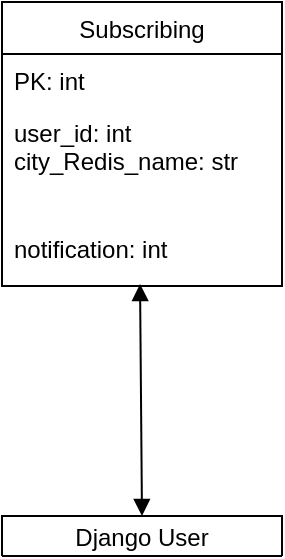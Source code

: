 <mxfile version="20.5.3" type="embed"><diagram id="L4Vim6vMtzfmHxvgQ2MA" name="Page-1"><mxGraphModel dx="1101" dy="563" grid="1" gridSize="10" guides="1" tooltips="1" connect="1" arrows="1" fold="1" page="1" pageScale="1" pageWidth="850" pageHeight="1100" math="0" shadow="0"><root><mxCell id="0"/><mxCell id="1" parent="0"/><mxCell id="2" value="Django User" style="swimlane;fontStyle=0;childLayout=stackLayout;horizontal=1;startSize=26;fillColor=none;horizontalStack=0;resizeParent=1;resizeParentMax=0;resizeLast=0;collapsible=1;marginBottom=0;" parent="1" vertex="1"><mxGeometry x="330" y="387" width="140" height="20" as="geometry"/></mxCell><mxCell id="13" value="Subscribing" style="swimlane;fontStyle=0;childLayout=stackLayout;horizontal=1;startSize=26;fillColor=none;horizontalStack=0;resizeParent=1;resizeParentMax=0;resizeLast=0;collapsible=1;marginBottom=0;" parent="1" vertex="1"><mxGeometry x="330" y="130" width="140" height="142" as="geometry"/></mxCell><mxCell id="14" value="PK: int" style="text;strokeColor=none;fillColor=none;align=left;verticalAlign=top;spacingLeft=4;spacingRight=4;overflow=hidden;rotatable=0;points=[[0,0.5],[1,0.5]];portConstraint=eastwest;" parent="13" vertex="1"><mxGeometry y="26" width="140" height="26" as="geometry"/></mxCell><mxCell id="15" value="user_id: int&#10;city_Redis_name: str&#10;" style="text;strokeColor=none;fillColor=none;align=left;verticalAlign=top;spacingLeft=4;spacingRight=4;overflow=hidden;rotatable=0;points=[[0,0.5],[1,0.5]];portConstraint=eastwest;" parent="13" vertex="1"><mxGeometry y="52" width="140" height="58" as="geometry"/></mxCell><mxCell id="16" value="notification: int&#10;" style="text;strokeColor=none;fillColor=none;align=left;verticalAlign=top;spacingLeft=4;spacingRight=4;overflow=hidden;rotatable=0;points=[[0,0.5],[1,0.5]];portConstraint=eastwest;" parent="13" vertex="1"><mxGeometry y="110" width="140" height="32" as="geometry"/></mxCell><mxCell id="18" value="" style="endArrow=block;startArrow=block;endFill=1;startFill=1;html=1;rounded=0;entryX=0.5;entryY=0;entryDx=0;entryDy=0;exitX=0.493;exitY=0.969;exitDx=0;exitDy=0;exitPerimeter=0;" parent="1" source="16" target="2" edge="1"><mxGeometry width="160" relative="1" as="geometry"><mxPoint x="240" y="397" as="sourcePoint"/><mxPoint x="410" y="500" as="targetPoint"/></mxGeometry></mxCell></root></mxGraphModel></diagram></mxfile>